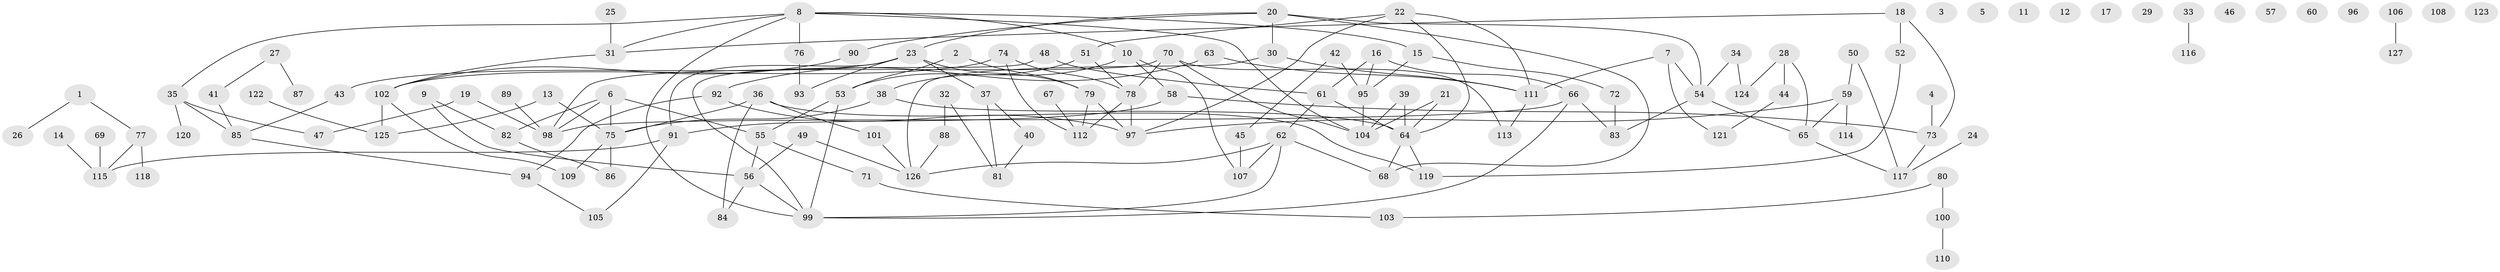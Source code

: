 // Generated by graph-tools (version 1.1) at 2025/33/03/09/25 02:33:44]
// undirected, 127 vertices, 165 edges
graph export_dot {
graph [start="1"]
  node [color=gray90,style=filled];
  1;
  2;
  3;
  4;
  5;
  6;
  7;
  8;
  9;
  10;
  11;
  12;
  13;
  14;
  15;
  16;
  17;
  18;
  19;
  20;
  21;
  22;
  23;
  24;
  25;
  26;
  27;
  28;
  29;
  30;
  31;
  32;
  33;
  34;
  35;
  36;
  37;
  38;
  39;
  40;
  41;
  42;
  43;
  44;
  45;
  46;
  47;
  48;
  49;
  50;
  51;
  52;
  53;
  54;
  55;
  56;
  57;
  58;
  59;
  60;
  61;
  62;
  63;
  64;
  65;
  66;
  67;
  68;
  69;
  70;
  71;
  72;
  73;
  74;
  75;
  76;
  77;
  78;
  79;
  80;
  81;
  82;
  83;
  84;
  85;
  86;
  87;
  88;
  89;
  90;
  91;
  92;
  93;
  94;
  95;
  96;
  97;
  98;
  99;
  100;
  101;
  102;
  103;
  104;
  105;
  106;
  107;
  108;
  109;
  110;
  111;
  112;
  113;
  114;
  115;
  116;
  117;
  118;
  119;
  120;
  121;
  122;
  123;
  124;
  125;
  126;
  127;
  1 -- 26;
  1 -- 77;
  2 -- 53;
  2 -- 79;
  4 -- 73;
  6 -- 55;
  6 -- 75;
  6 -- 82;
  6 -- 98;
  7 -- 54;
  7 -- 111;
  7 -- 121;
  8 -- 10;
  8 -- 15;
  8 -- 31;
  8 -- 35;
  8 -- 76;
  8 -- 99;
  8 -- 104;
  9 -- 56;
  9 -- 82;
  10 -- 38;
  10 -- 58;
  10 -- 107;
  13 -- 75;
  13 -- 125;
  14 -- 115;
  15 -- 72;
  15 -- 95;
  16 -- 61;
  16 -- 66;
  16 -- 95;
  18 -- 31;
  18 -- 52;
  18 -- 73;
  19 -- 47;
  19 -- 98;
  20 -- 23;
  20 -- 30;
  20 -- 54;
  20 -- 68;
  20 -- 90;
  21 -- 64;
  21 -- 104;
  22 -- 51;
  22 -- 64;
  22 -- 97;
  22 -- 111;
  23 -- 37;
  23 -- 43;
  23 -- 79;
  23 -- 91;
  23 -- 93;
  24 -- 117;
  25 -- 31;
  27 -- 41;
  27 -- 87;
  28 -- 44;
  28 -- 65;
  28 -- 124;
  30 -- 111;
  30 -- 126;
  31 -- 102;
  32 -- 81;
  32 -- 88;
  33 -- 116;
  34 -- 54;
  34 -- 124;
  35 -- 47;
  35 -- 85;
  35 -- 120;
  36 -- 75;
  36 -- 84;
  36 -- 101;
  36 -- 119;
  37 -- 40;
  37 -- 81;
  38 -- 64;
  38 -- 75;
  39 -- 64;
  39 -- 104;
  40 -- 81;
  41 -- 85;
  42 -- 45;
  42 -- 95;
  43 -- 85;
  44 -- 121;
  45 -- 107;
  48 -- 61;
  48 -- 99;
  49 -- 56;
  49 -- 126;
  50 -- 59;
  50 -- 117;
  51 -- 53;
  51 -- 78;
  52 -- 119;
  53 -- 55;
  53 -- 99;
  54 -- 65;
  54 -- 83;
  55 -- 56;
  55 -- 71;
  56 -- 84;
  56 -- 99;
  58 -- 73;
  58 -- 91;
  59 -- 65;
  59 -- 97;
  59 -- 114;
  61 -- 62;
  61 -- 64;
  62 -- 68;
  62 -- 99;
  62 -- 107;
  62 -- 126;
  63 -- 92;
  63 -- 111;
  64 -- 68;
  64 -- 119;
  65 -- 117;
  66 -- 83;
  66 -- 98;
  66 -- 99;
  67 -- 112;
  69 -- 115;
  70 -- 78;
  70 -- 98;
  70 -- 104;
  70 -- 113;
  71 -- 103;
  72 -- 83;
  73 -- 117;
  74 -- 78;
  74 -- 102;
  74 -- 112;
  75 -- 86;
  75 -- 109;
  76 -- 93;
  77 -- 115;
  77 -- 118;
  78 -- 97;
  78 -- 112;
  79 -- 97;
  79 -- 112;
  80 -- 100;
  80 -- 103;
  82 -- 86;
  85 -- 94;
  88 -- 126;
  89 -- 98;
  90 -- 102;
  91 -- 105;
  91 -- 115;
  92 -- 94;
  92 -- 97;
  94 -- 105;
  95 -- 104;
  100 -- 110;
  101 -- 126;
  102 -- 109;
  102 -- 125;
  106 -- 127;
  111 -- 113;
  122 -- 125;
}
